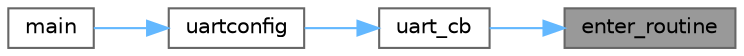 digraph "enter_routine"
{
 // LATEX_PDF_SIZE
  bgcolor="transparent";
  edge [fontname=Helvetica,fontsize=10,labelfontname=Helvetica,labelfontsize=10];
  node [fontname=Helvetica,fontsize=10,shape=box,height=0.2,width=0.4];
  rankdir="RL";
  Node1 [label="enter_routine",height=0.2,width=0.4,color="gray40", fillcolor="grey60", style="filled", fontcolor="black",tooltip="Routine executed when \"Enter\" is pressed on the keyboard."];
  Node1 -> Node2 [dir="back",color="steelblue1",style="solid"];
  Node2 [label="uart_cb",height=0.2,width=0.4,color="grey40", fillcolor="white", style="filled",URL="$uart_8c.html#a322bf2588d266226a6c485677f737ef3",tooltip="UART callback function. UART callback implementation Note that callback functions are executed in the..."];
  Node2 -> Node3 [dir="back",color="steelblue1",style="solid"];
  Node3 [label="uartconfig",height=0.2,width=0.4,color="grey40", fillcolor="white", style="filled",URL="$uart_8c.html#a82f74a66ec2ad62cc101abfb4fc4b7a8",tooltip="Configures the UART."];
  Node3 -> Node4 [dir="back",color="steelblue1",style="solid"];
  Node4 [label="main",height=0.2,width=0.4,color="grey40", fillcolor="white", style="filled",URL="$main_8c.html#a6288eba0f8e8ad3ab1544ad731eb7667",tooltip="Configures threads, pins and UART."];
}
